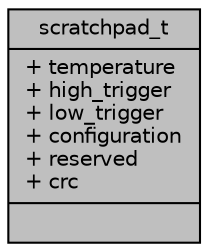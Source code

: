 digraph "scratchpad_t"
{
  edge [fontname="Helvetica",fontsize="10",labelfontname="Helvetica",labelfontsize="10"];
  node [fontname="Helvetica",fontsize="10",shape=record];
  Node1 [label="{scratchpad_t\n|+ temperature\l+ high_trigger\l+ low_trigger\l+ configuration\l+ reserved\l+ crc\l|}",height=0.2,width=0.4,color="black", fillcolor="grey75", style="filled", fontcolor="black"];
}

